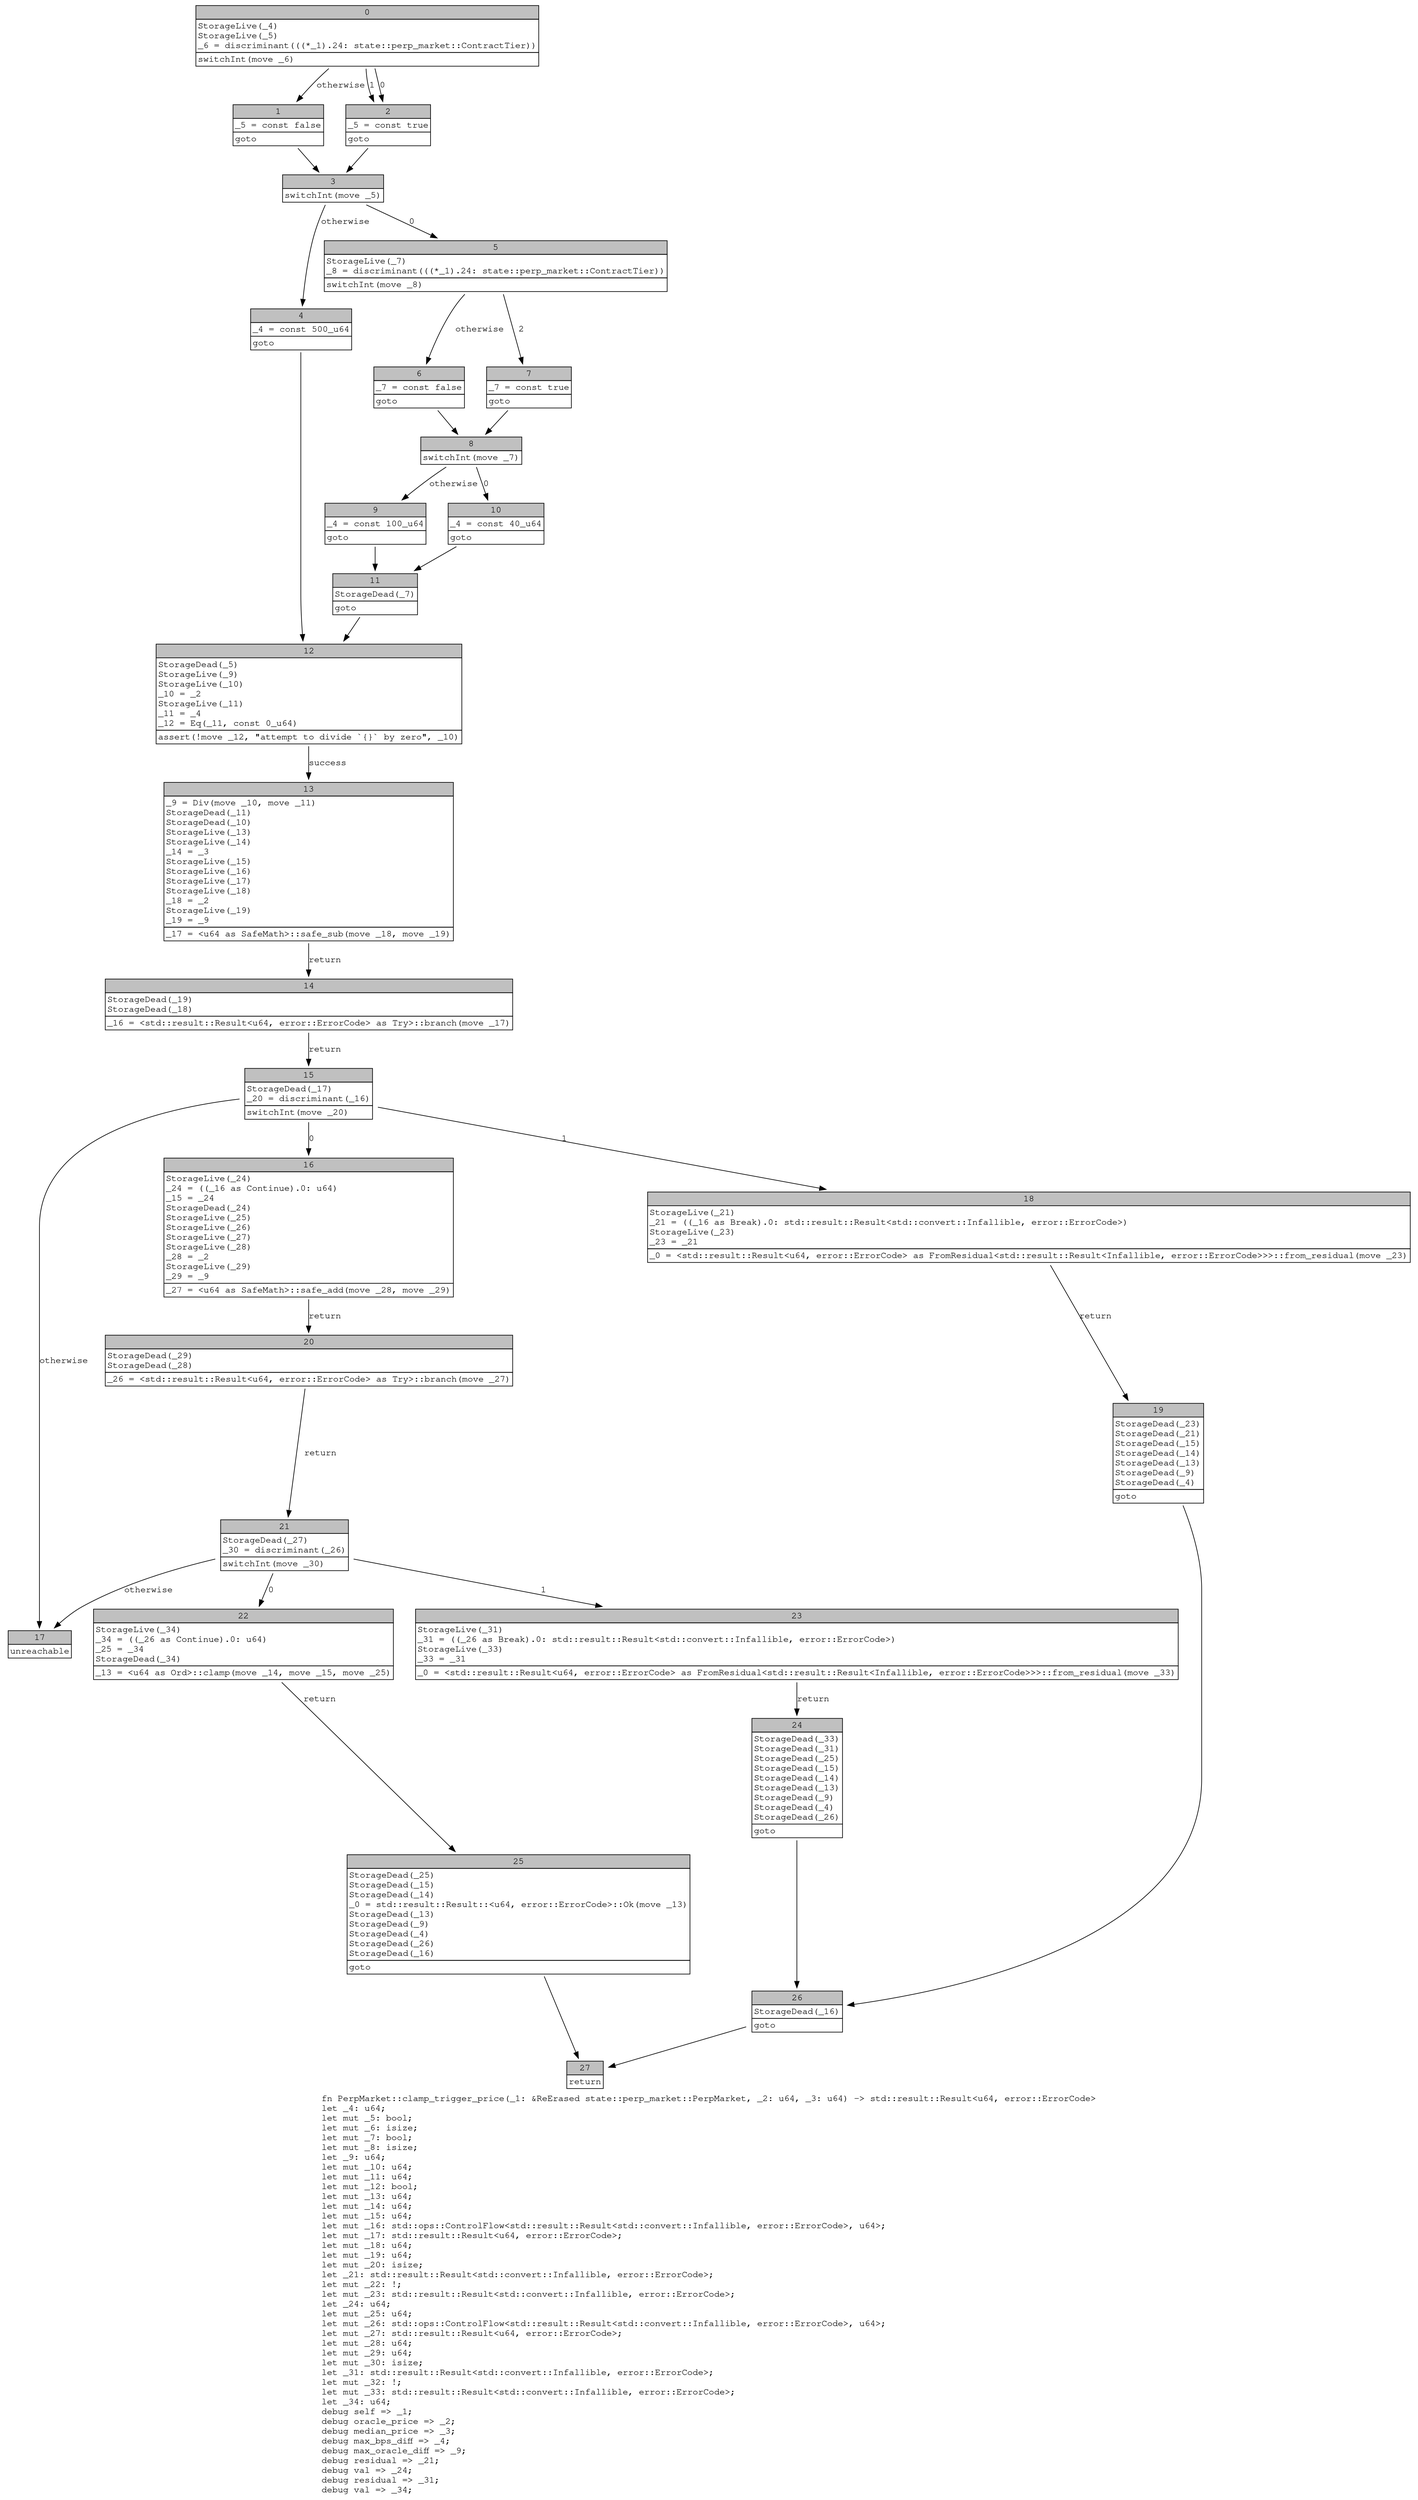 digraph Mir_0_3813 {
    graph [fontname="Courier, monospace"];
    node [fontname="Courier, monospace"];
    edge [fontname="Courier, monospace"];
    label=<fn PerpMarket::clamp_trigger_price(_1: &amp;ReErased state::perp_market::PerpMarket, _2: u64, _3: u64) -&gt; std::result::Result&lt;u64, error::ErrorCode&gt;<br align="left"/>let _4: u64;<br align="left"/>let mut _5: bool;<br align="left"/>let mut _6: isize;<br align="left"/>let mut _7: bool;<br align="left"/>let mut _8: isize;<br align="left"/>let _9: u64;<br align="left"/>let mut _10: u64;<br align="left"/>let mut _11: u64;<br align="left"/>let mut _12: bool;<br align="left"/>let mut _13: u64;<br align="left"/>let mut _14: u64;<br align="left"/>let mut _15: u64;<br align="left"/>let mut _16: std::ops::ControlFlow&lt;std::result::Result&lt;std::convert::Infallible, error::ErrorCode&gt;, u64&gt;;<br align="left"/>let mut _17: std::result::Result&lt;u64, error::ErrorCode&gt;;<br align="left"/>let mut _18: u64;<br align="left"/>let mut _19: u64;<br align="left"/>let mut _20: isize;<br align="left"/>let _21: std::result::Result&lt;std::convert::Infallible, error::ErrorCode&gt;;<br align="left"/>let mut _22: !;<br align="left"/>let mut _23: std::result::Result&lt;std::convert::Infallible, error::ErrorCode&gt;;<br align="left"/>let _24: u64;<br align="left"/>let mut _25: u64;<br align="left"/>let mut _26: std::ops::ControlFlow&lt;std::result::Result&lt;std::convert::Infallible, error::ErrorCode&gt;, u64&gt;;<br align="left"/>let mut _27: std::result::Result&lt;u64, error::ErrorCode&gt;;<br align="left"/>let mut _28: u64;<br align="left"/>let mut _29: u64;<br align="left"/>let mut _30: isize;<br align="left"/>let _31: std::result::Result&lt;std::convert::Infallible, error::ErrorCode&gt;;<br align="left"/>let mut _32: !;<br align="left"/>let mut _33: std::result::Result&lt;std::convert::Infallible, error::ErrorCode&gt;;<br align="left"/>let _34: u64;<br align="left"/>debug self =&gt; _1;<br align="left"/>debug oracle_price =&gt; _2;<br align="left"/>debug median_price =&gt; _3;<br align="left"/>debug max_bps_diff =&gt; _4;<br align="left"/>debug max_oracle_diff =&gt; _9;<br align="left"/>debug residual =&gt; _21;<br align="left"/>debug val =&gt; _24;<br align="left"/>debug residual =&gt; _31;<br align="left"/>debug val =&gt; _34;<br align="left"/>>;
    bb0__0_3813 [shape="none", label=<<table border="0" cellborder="1" cellspacing="0"><tr><td bgcolor="gray" align="center" colspan="1">0</td></tr><tr><td align="left" balign="left">StorageLive(_4)<br/>StorageLive(_5)<br/>_6 = discriminant(((*_1).24: state::perp_market::ContractTier))<br/></td></tr><tr><td align="left">switchInt(move _6)</td></tr></table>>];
    bb1__0_3813 [shape="none", label=<<table border="0" cellborder="1" cellspacing="0"><tr><td bgcolor="gray" align="center" colspan="1">1</td></tr><tr><td align="left" balign="left">_5 = const false<br/></td></tr><tr><td align="left">goto</td></tr></table>>];
    bb2__0_3813 [shape="none", label=<<table border="0" cellborder="1" cellspacing="0"><tr><td bgcolor="gray" align="center" colspan="1">2</td></tr><tr><td align="left" balign="left">_5 = const true<br/></td></tr><tr><td align="left">goto</td></tr></table>>];
    bb3__0_3813 [shape="none", label=<<table border="0" cellborder="1" cellspacing="0"><tr><td bgcolor="gray" align="center" colspan="1">3</td></tr><tr><td align="left">switchInt(move _5)</td></tr></table>>];
    bb4__0_3813 [shape="none", label=<<table border="0" cellborder="1" cellspacing="0"><tr><td bgcolor="gray" align="center" colspan="1">4</td></tr><tr><td align="left" balign="left">_4 = const 500_u64<br/></td></tr><tr><td align="left">goto</td></tr></table>>];
    bb5__0_3813 [shape="none", label=<<table border="0" cellborder="1" cellspacing="0"><tr><td bgcolor="gray" align="center" colspan="1">5</td></tr><tr><td align="left" balign="left">StorageLive(_7)<br/>_8 = discriminant(((*_1).24: state::perp_market::ContractTier))<br/></td></tr><tr><td align="left">switchInt(move _8)</td></tr></table>>];
    bb6__0_3813 [shape="none", label=<<table border="0" cellborder="1" cellspacing="0"><tr><td bgcolor="gray" align="center" colspan="1">6</td></tr><tr><td align="left" balign="left">_7 = const false<br/></td></tr><tr><td align="left">goto</td></tr></table>>];
    bb7__0_3813 [shape="none", label=<<table border="0" cellborder="1" cellspacing="0"><tr><td bgcolor="gray" align="center" colspan="1">7</td></tr><tr><td align="left" balign="left">_7 = const true<br/></td></tr><tr><td align="left">goto</td></tr></table>>];
    bb8__0_3813 [shape="none", label=<<table border="0" cellborder="1" cellspacing="0"><tr><td bgcolor="gray" align="center" colspan="1">8</td></tr><tr><td align="left">switchInt(move _7)</td></tr></table>>];
    bb9__0_3813 [shape="none", label=<<table border="0" cellborder="1" cellspacing="0"><tr><td bgcolor="gray" align="center" colspan="1">9</td></tr><tr><td align="left" balign="left">_4 = const 100_u64<br/></td></tr><tr><td align="left">goto</td></tr></table>>];
    bb10__0_3813 [shape="none", label=<<table border="0" cellborder="1" cellspacing="0"><tr><td bgcolor="gray" align="center" colspan="1">10</td></tr><tr><td align="left" balign="left">_4 = const 40_u64<br/></td></tr><tr><td align="left">goto</td></tr></table>>];
    bb11__0_3813 [shape="none", label=<<table border="0" cellborder="1" cellspacing="0"><tr><td bgcolor="gray" align="center" colspan="1">11</td></tr><tr><td align="left" balign="left">StorageDead(_7)<br/></td></tr><tr><td align="left">goto</td></tr></table>>];
    bb12__0_3813 [shape="none", label=<<table border="0" cellborder="1" cellspacing="0"><tr><td bgcolor="gray" align="center" colspan="1">12</td></tr><tr><td align="left" balign="left">StorageDead(_5)<br/>StorageLive(_9)<br/>StorageLive(_10)<br/>_10 = _2<br/>StorageLive(_11)<br/>_11 = _4<br/>_12 = Eq(_11, const 0_u64)<br/></td></tr><tr><td align="left">assert(!move _12, &quot;attempt to divide `{}` by zero&quot;, _10)</td></tr></table>>];
    bb13__0_3813 [shape="none", label=<<table border="0" cellborder="1" cellspacing="0"><tr><td bgcolor="gray" align="center" colspan="1">13</td></tr><tr><td align="left" balign="left">_9 = Div(move _10, move _11)<br/>StorageDead(_11)<br/>StorageDead(_10)<br/>StorageLive(_13)<br/>StorageLive(_14)<br/>_14 = _3<br/>StorageLive(_15)<br/>StorageLive(_16)<br/>StorageLive(_17)<br/>StorageLive(_18)<br/>_18 = _2<br/>StorageLive(_19)<br/>_19 = _9<br/></td></tr><tr><td align="left">_17 = &lt;u64 as SafeMath&gt;::safe_sub(move _18, move _19)</td></tr></table>>];
    bb14__0_3813 [shape="none", label=<<table border="0" cellborder="1" cellspacing="0"><tr><td bgcolor="gray" align="center" colspan="1">14</td></tr><tr><td align="left" balign="left">StorageDead(_19)<br/>StorageDead(_18)<br/></td></tr><tr><td align="left">_16 = &lt;std::result::Result&lt;u64, error::ErrorCode&gt; as Try&gt;::branch(move _17)</td></tr></table>>];
    bb15__0_3813 [shape="none", label=<<table border="0" cellborder="1" cellspacing="0"><tr><td bgcolor="gray" align="center" colspan="1">15</td></tr><tr><td align="left" balign="left">StorageDead(_17)<br/>_20 = discriminant(_16)<br/></td></tr><tr><td align="left">switchInt(move _20)</td></tr></table>>];
    bb16__0_3813 [shape="none", label=<<table border="0" cellborder="1" cellspacing="0"><tr><td bgcolor="gray" align="center" colspan="1">16</td></tr><tr><td align="left" balign="left">StorageLive(_24)<br/>_24 = ((_16 as Continue).0: u64)<br/>_15 = _24<br/>StorageDead(_24)<br/>StorageLive(_25)<br/>StorageLive(_26)<br/>StorageLive(_27)<br/>StorageLive(_28)<br/>_28 = _2<br/>StorageLive(_29)<br/>_29 = _9<br/></td></tr><tr><td align="left">_27 = &lt;u64 as SafeMath&gt;::safe_add(move _28, move _29)</td></tr></table>>];
    bb17__0_3813 [shape="none", label=<<table border="0" cellborder="1" cellspacing="0"><tr><td bgcolor="gray" align="center" colspan="1">17</td></tr><tr><td align="left">unreachable</td></tr></table>>];
    bb18__0_3813 [shape="none", label=<<table border="0" cellborder="1" cellspacing="0"><tr><td bgcolor="gray" align="center" colspan="1">18</td></tr><tr><td align="left" balign="left">StorageLive(_21)<br/>_21 = ((_16 as Break).0: std::result::Result&lt;std::convert::Infallible, error::ErrorCode&gt;)<br/>StorageLive(_23)<br/>_23 = _21<br/></td></tr><tr><td align="left">_0 = &lt;std::result::Result&lt;u64, error::ErrorCode&gt; as FromResidual&lt;std::result::Result&lt;Infallible, error::ErrorCode&gt;&gt;&gt;::from_residual(move _23)</td></tr></table>>];
    bb19__0_3813 [shape="none", label=<<table border="0" cellborder="1" cellspacing="0"><tr><td bgcolor="gray" align="center" colspan="1">19</td></tr><tr><td align="left" balign="left">StorageDead(_23)<br/>StorageDead(_21)<br/>StorageDead(_15)<br/>StorageDead(_14)<br/>StorageDead(_13)<br/>StorageDead(_9)<br/>StorageDead(_4)<br/></td></tr><tr><td align="left">goto</td></tr></table>>];
    bb20__0_3813 [shape="none", label=<<table border="0" cellborder="1" cellspacing="0"><tr><td bgcolor="gray" align="center" colspan="1">20</td></tr><tr><td align="left" balign="left">StorageDead(_29)<br/>StorageDead(_28)<br/></td></tr><tr><td align="left">_26 = &lt;std::result::Result&lt;u64, error::ErrorCode&gt; as Try&gt;::branch(move _27)</td></tr></table>>];
    bb21__0_3813 [shape="none", label=<<table border="0" cellborder="1" cellspacing="0"><tr><td bgcolor="gray" align="center" colspan="1">21</td></tr><tr><td align="left" balign="left">StorageDead(_27)<br/>_30 = discriminant(_26)<br/></td></tr><tr><td align="left">switchInt(move _30)</td></tr></table>>];
    bb22__0_3813 [shape="none", label=<<table border="0" cellborder="1" cellspacing="0"><tr><td bgcolor="gray" align="center" colspan="1">22</td></tr><tr><td align="left" balign="left">StorageLive(_34)<br/>_34 = ((_26 as Continue).0: u64)<br/>_25 = _34<br/>StorageDead(_34)<br/></td></tr><tr><td align="left">_13 = &lt;u64 as Ord&gt;::clamp(move _14, move _15, move _25)</td></tr></table>>];
    bb23__0_3813 [shape="none", label=<<table border="0" cellborder="1" cellspacing="0"><tr><td bgcolor="gray" align="center" colspan="1">23</td></tr><tr><td align="left" balign="left">StorageLive(_31)<br/>_31 = ((_26 as Break).0: std::result::Result&lt;std::convert::Infallible, error::ErrorCode&gt;)<br/>StorageLive(_33)<br/>_33 = _31<br/></td></tr><tr><td align="left">_0 = &lt;std::result::Result&lt;u64, error::ErrorCode&gt; as FromResidual&lt;std::result::Result&lt;Infallible, error::ErrorCode&gt;&gt;&gt;::from_residual(move _33)</td></tr></table>>];
    bb24__0_3813 [shape="none", label=<<table border="0" cellborder="1" cellspacing="0"><tr><td bgcolor="gray" align="center" colspan="1">24</td></tr><tr><td align="left" balign="left">StorageDead(_33)<br/>StorageDead(_31)<br/>StorageDead(_25)<br/>StorageDead(_15)<br/>StorageDead(_14)<br/>StorageDead(_13)<br/>StorageDead(_9)<br/>StorageDead(_4)<br/>StorageDead(_26)<br/></td></tr><tr><td align="left">goto</td></tr></table>>];
    bb25__0_3813 [shape="none", label=<<table border="0" cellborder="1" cellspacing="0"><tr><td bgcolor="gray" align="center" colspan="1">25</td></tr><tr><td align="left" balign="left">StorageDead(_25)<br/>StorageDead(_15)<br/>StorageDead(_14)<br/>_0 = std::result::Result::&lt;u64, error::ErrorCode&gt;::Ok(move _13)<br/>StorageDead(_13)<br/>StorageDead(_9)<br/>StorageDead(_4)<br/>StorageDead(_26)<br/>StorageDead(_16)<br/></td></tr><tr><td align="left">goto</td></tr></table>>];
    bb26__0_3813 [shape="none", label=<<table border="0" cellborder="1" cellspacing="0"><tr><td bgcolor="gray" align="center" colspan="1">26</td></tr><tr><td align="left" balign="left">StorageDead(_16)<br/></td></tr><tr><td align="left">goto</td></tr></table>>];
    bb27__0_3813 [shape="none", label=<<table border="0" cellborder="1" cellspacing="0"><tr><td bgcolor="gray" align="center" colspan="1">27</td></tr><tr><td align="left">return</td></tr></table>>];
    bb0__0_3813 -> bb2__0_3813 [label="0"];
    bb0__0_3813 -> bb2__0_3813 [label="1"];
    bb0__0_3813 -> bb1__0_3813 [label="otherwise"];
    bb1__0_3813 -> bb3__0_3813 [label=""];
    bb2__0_3813 -> bb3__0_3813 [label=""];
    bb3__0_3813 -> bb5__0_3813 [label="0"];
    bb3__0_3813 -> bb4__0_3813 [label="otherwise"];
    bb4__0_3813 -> bb12__0_3813 [label=""];
    bb5__0_3813 -> bb7__0_3813 [label="2"];
    bb5__0_3813 -> bb6__0_3813 [label="otherwise"];
    bb6__0_3813 -> bb8__0_3813 [label=""];
    bb7__0_3813 -> bb8__0_3813 [label=""];
    bb8__0_3813 -> bb10__0_3813 [label="0"];
    bb8__0_3813 -> bb9__0_3813 [label="otherwise"];
    bb9__0_3813 -> bb11__0_3813 [label=""];
    bb10__0_3813 -> bb11__0_3813 [label=""];
    bb11__0_3813 -> bb12__0_3813 [label=""];
    bb12__0_3813 -> bb13__0_3813 [label="success"];
    bb13__0_3813 -> bb14__0_3813 [label="return"];
    bb14__0_3813 -> bb15__0_3813 [label="return"];
    bb15__0_3813 -> bb16__0_3813 [label="0"];
    bb15__0_3813 -> bb18__0_3813 [label="1"];
    bb15__0_3813 -> bb17__0_3813 [label="otherwise"];
    bb16__0_3813 -> bb20__0_3813 [label="return"];
    bb18__0_3813 -> bb19__0_3813 [label="return"];
    bb19__0_3813 -> bb26__0_3813 [label=""];
    bb20__0_3813 -> bb21__0_3813 [label="return"];
    bb21__0_3813 -> bb22__0_3813 [label="0"];
    bb21__0_3813 -> bb23__0_3813 [label="1"];
    bb21__0_3813 -> bb17__0_3813 [label="otherwise"];
    bb22__0_3813 -> bb25__0_3813 [label="return"];
    bb23__0_3813 -> bb24__0_3813 [label="return"];
    bb24__0_3813 -> bb26__0_3813 [label=""];
    bb25__0_3813 -> bb27__0_3813 [label=""];
    bb26__0_3813 -> bb27__0_3813 [label=""];
}
